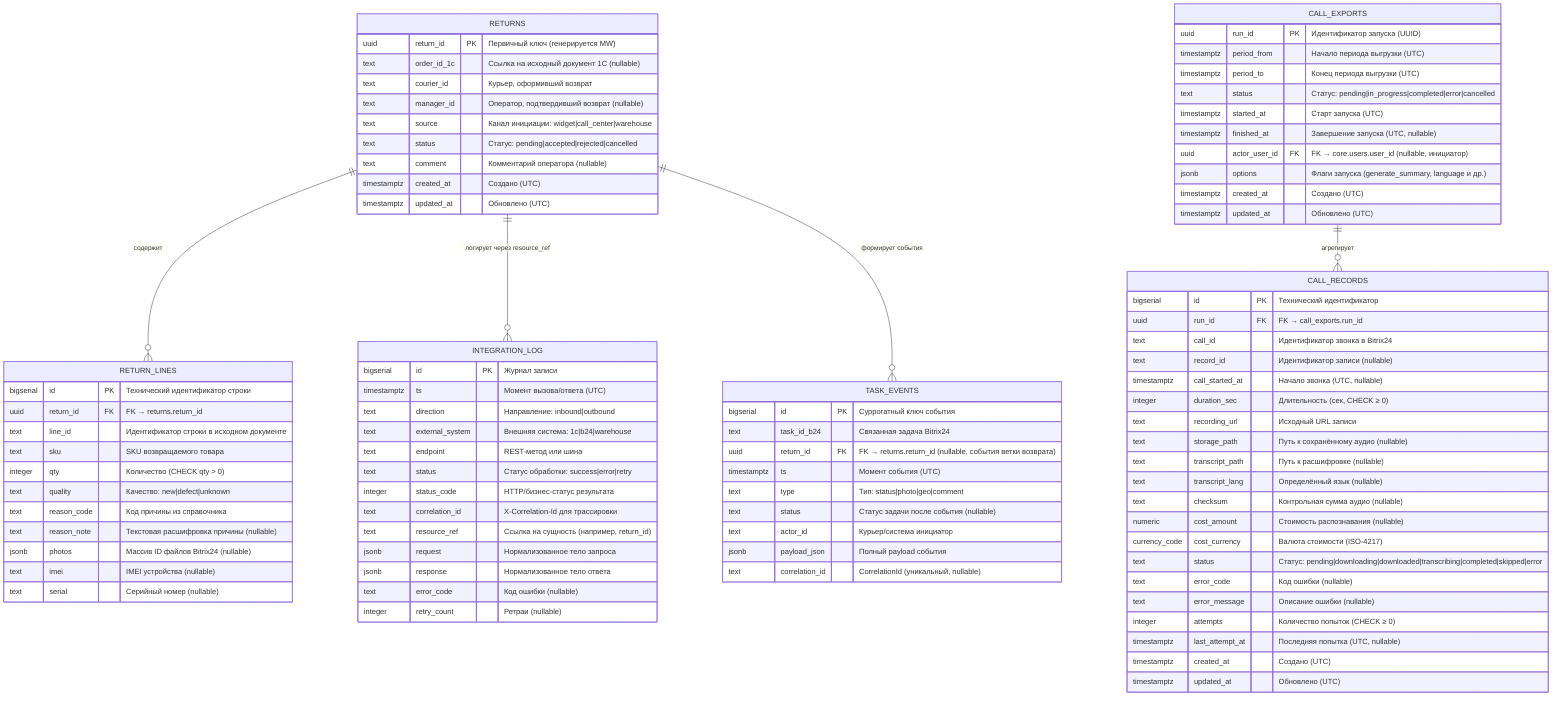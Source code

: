erDiagram
    %% Возвраты и связанные артефакты наблюдаемости
    RETURNS {
        uuid return_id PK "Первичный ключ (генерируется MW)"
        text order_id_1c "Ссылка на исходный документ 1С (nullable)"
        text courier_id "Курьер, оформивший возврат"
        text manager_id "Оператор, подтвердивший возврат (nullable)"
        text source "Канал инициации: widget|call_center|warehouse"
        text status "Статус: pending|accepted|rejected|cancelled"
        text comment "Комментарий оператора (nullable)"
        timestamptz created_at "Создано (UTC)"
        timestamptz updated_at "Обновлено (UTC)"
    }

    RETURN_LINES {
        bigserial id PK "Технический идентификатор строки"
        uuid return_id FK "FK → returns.return_id"
        text line_id "Идентификатор строки в исходном документе"
        text sku "SKU возвращаемого товара"
        integer qty "Количество (CHECK qty > 0)"
        text quality "Качество: new|defect|unknown"
        text reason_code "Код причины из справочника"
        text reason_note "Текстовая расшифровка причины (nullable)"
        jsonb photos "Массив ID файлов Bitrix24 (nullable)"
        text imei "IMEI устройства (nullable)"
        text serial "Серийный номер (nullable)"
    }

    INTEGRATION_LOG {
        bigserial id PK "Журнал записи"
        timestamptz ts "Момент вызова/ответа (UTC)"
        text direction "Направление: inbound|outbound"
        text external_system "Внешняя система: 1c|b24|warehouse"
        text endpoint "REST-метод или шина"
        text status "Статус обработки: success|error|retry"
        integer status_code "HTTP/бизнес-статус результата"
        text correlation_id "X-Correlation-Id для трассировки"
        text resource_ref "Ссылка на сущность (например, return_id)"
        jsonb request "Нормализованное тело запроса"
        jsonb response "Нормализованное тело ответа"
        text error_code "Код ошибки (nullable)"
        integer retry_count "Ретраи (nullable)"
    }

    TASK_EVENTS {
        bigserial id PK "Суррогатный ключ события"
        text task_id_b24 "Связанная задача Bitrix24"
        uuid return_id FK "FK → returns.return_id (nullable, события ветки возврата)"
        timestamptz ts "Момент события (UTC)"
        text type "Тип: status|photo|geo|comment"
        text status "Статус задачи после события (nullable)"
        text actor_id "Курьер/система инициатор"
        jsonb payload_json "Полный payload события"
        text correlation_id "CorrelationId (уникальный, nullable)"
    }

    CALL_EXPORTS {
        uuid run_id PK "Идентификатор запуска (UUID)"
        timestamptz period_from "Начало периода выгрузки (UTC)"
        timestamptz period_to "Конец периода выгрузки (UTC)"
        text status "Статус: pending|in_progress|completed|error|cancelled"
        timestamptz started_at "Старт запуска (UTC)"
        timestamptz finished_at "Завершение запуска (UTC, nullable)"
        uuid actor_user_id FK "FK → core.users.user_id (nullable, инициатор)"
        jsonb options "Флаги запуска (generate_summary, language и др.)"
        timestamptz created_at "Создано (UTC)"
        timestamptz updated_at "Обновлено (UTC)"
    }

    CALL_RECORDS {
        bigserial id PK "Технический идентификатор"
        uuid run_id FK "FK → call_exports.run_id"
        text call_id "Идентификатор звонка в Bitrix24"
        text record_id "Идентификатор записи (nullable)"
        timestamptz call_started_at "Начало звонка (UTC, nullable)"
        integer duration_sec "Длительность (сек, CHECK ≥ 0)"
        text recording_url "Исходный URL записи"
        text storage_path "Путь к сохранённому аудио (nullable)"
        text transcript_path "Путь к расшифровке (nullable)"
        text transcript_lang "Определённый язык (nullable)"
        text checksum "Контрольная сумма аудио (nullable)"
        numeric cost_amount "Стоимость распознавания (nullable)"
        currency_code cost_currency "Валюта стоимости (ISO-4217)"
        text status "Статус: pending|downloading|downloaded|transcribing|completed|skipped|error"
        text error_code "Код ошибки (nullable)"
        text error_message "Описание ошибки (nullable)"
        integer attempts "Количество попыток (CHECK ≥ 0)"
        timestamptz last_attempt_at "Последняя попытка (UTC, nullable)"
        timestamptz created_at "Создано (UTC)"
        timestamptz updated_at "Обновлено (UTC)"
    }

    RETURNS ||--o{ RETURN_LINES : "содержит"
    RETURNS ||--o{ INTEGRATION_LOG : "логирует через resource_ref"
    RETURNS ||--o{ TASK_EVENTS : "формирует события"
    CALL_EXPORTS ||--o{ CALL_RECORDS : "агрегирует"